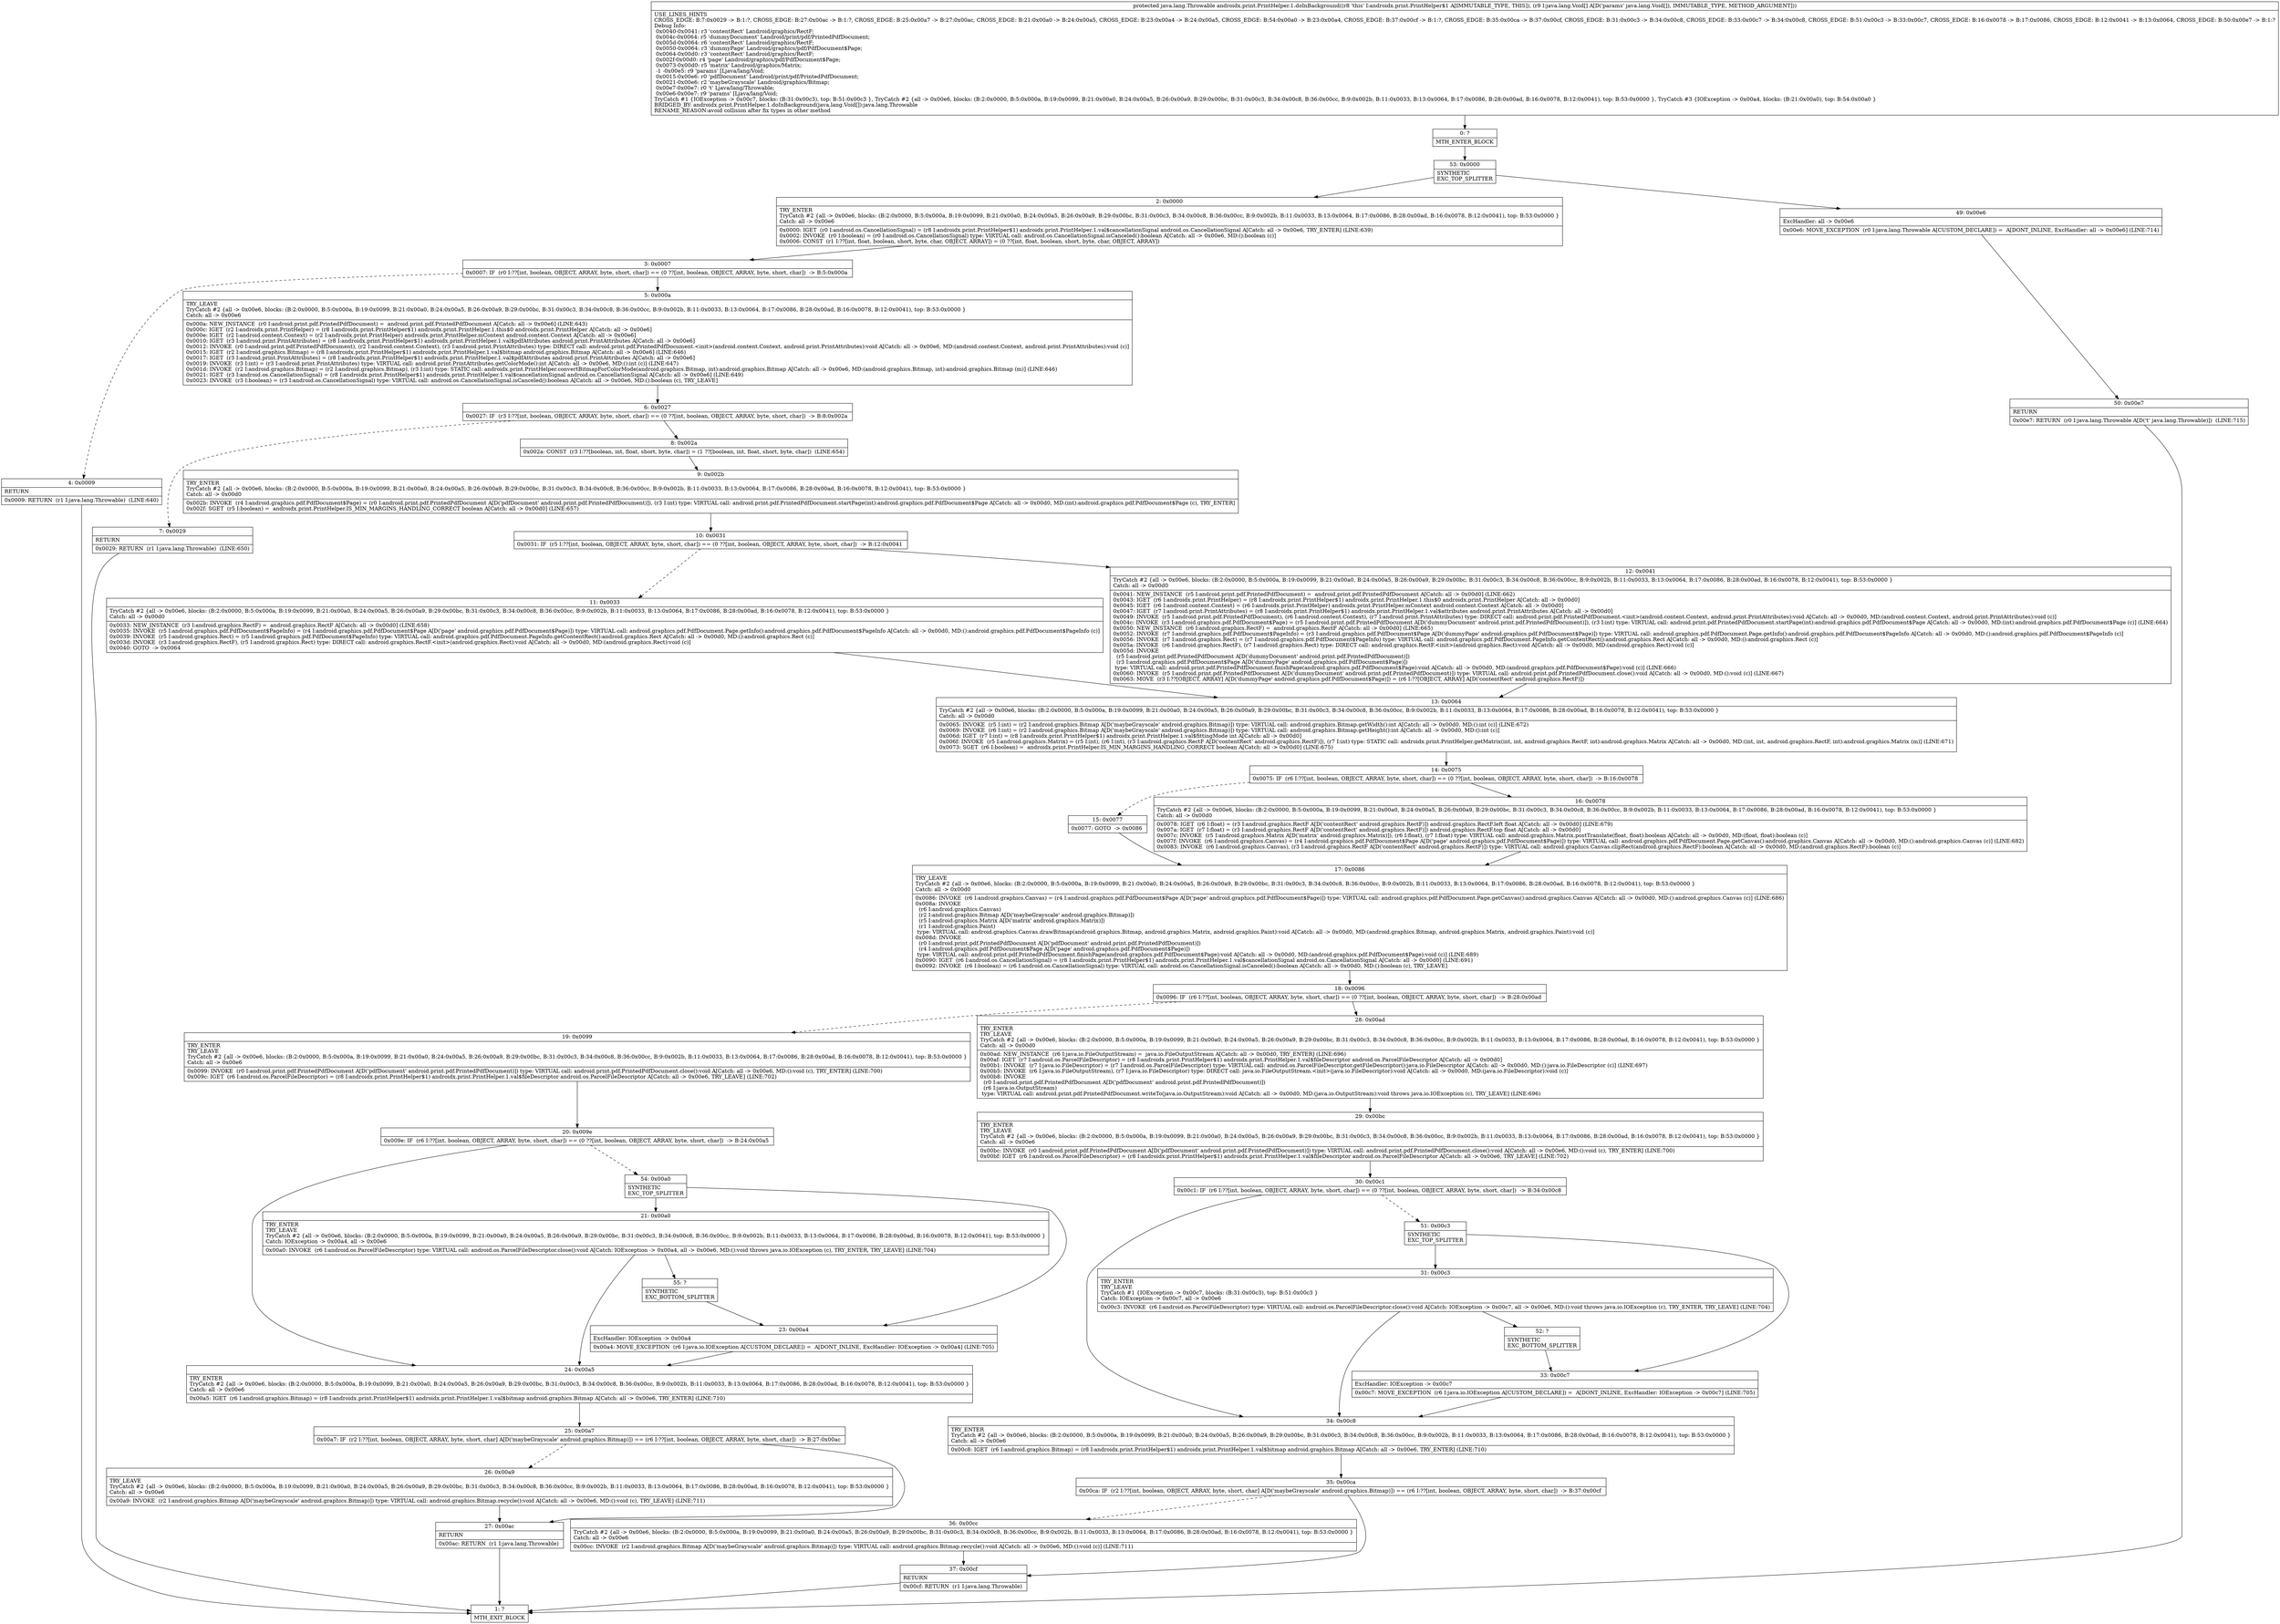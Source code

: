 digraph "CFG forandroidx.print.PrintHelper.1.doInBackground([Ljava\/lang\/Void;)Ljava\/lang\/Throwable;" {
Node_0 [shape=record,label="{0\:\ ?|MTH_ENTER_BLOCK\l}"];
Node_53 [shape=record,label="{53\:\ 0x0000|SYNTHETIC\lEXC_TOP_SPLITTER\l}"];
Node_2 [shape=record,label="{2\:\ 0x0000|TRY_ENTER\lTryCatch #2 \{all \-\> 0x00e6, blocks: (B:2:0x0000, B:5:0x000a, B:19:0x0099, B:21:0x00a0, B:24:0x00a5, B:26:0x00a9, B:29:0x00bc, B:31:0x00c3, B:34:0x00c8, B:36:0x00cc, B:9:0x002b, B:11:0x0033, B:13:0x0064, B:17:0x0086, B:28:0x00ad, B:16:0x0078, B:12:0x0041), top: B:53:0x0000 \}\lCatch: all \-\> 0x00e6\l|0x0000: IGET  (r0 I:android.os.CancellationSignal) = (r8 I:androidx.print.PrintHelper$1) androidx.print.PrintHelper.1.val$cancellationSignal android.os.CancellationSignal A[Catch: all \-\> 0x00e6, TRY_ENTER] (LINE:639)\l0x0002: INVOKE  (r0 I:boolean) = (r0 I:android.os.CancellationSignal) type: VIRTUAL call: android.os.CancellationSignal.isCanceled():boolean A[Catch: all \-\> 0x00e6, MD:():boolean (c)]\l0x0006: CONST  (r1 I:??[int, float, boolean, short, byte, char, OBJECT, ARRAY]) = (0 ??[int, float, boolean, short, byte, char, OBJECT, ARRAY]) \l}"];
Node_3 [shape=record,label="{3\:\ 0x0007|0x0007: IF  (r0 I:??[int, boolean, OBJECT, ARRAY, byte, short, char]) == (0 ??[int, boolean, OBJECT, ARRAY, byte, short, char])  \-\> B:5:0x000a \l}"];
Node_4 [shape=record,label="{4\:\ 0x0009|RETURN\l|0x0009: RETURN  (r1 I:java.lang.Throwable)  (LINE:640)\l}"];
Node_1 [shape=record,label="{1\:\ ?|MTH_EXIT_BLOCK\l}"];
Node_5 [shape=record,label="{5\:\ 0x000a|TRY_LEAVE\lTryCatch #2 \{all \-\> 0x00e6, blocks: (B:2:0x0000, B:5:0x000a, B:19:0x0099, B:21:0x00a0, B:24:0x00a5, B:26:0x00a9, B:29:0x00bc, B:31:0x00c3, B:34:0x00c8, B:36:0x00cc, B:9:0x002b, B:11:0x0033, B:13:0x0064, B:17:0x0086, B:28:0x00ad, B:16:0x0078, B:12:0x0041), top: B:53:0x0000 \}\lCatch: all \-\> 0x00e6\l|0x000a: NEW_INSTANCE  (r0 I:android.print.pdf.PrintedPdfDocument) =  android.print.pdf.PrintedPdfDocument A[Catch: all \-\> 0x00e6] (LINE:643)\l0x000c: IGET  (r2 I:androidx.print.PrintHelper) = (r8 I:androidx.print.PrintHelper$1) androidx.print.PrintHelper.1.this$0 androidx.print.PrintHelper A[Catch: all \-\> 0x00e6]\l0x000e: IGET  (r2 I:android.content.Context) = (r2 I:androidx.print.PrintHelper) androidx.print.PrintHelper.mContext android.content.Context A[Catch: all \-\> 0x00e6]\l0x0010: IGET  (r3 I:android.print.PrintAttributes) = (r8 I:androidx.print.PrintHelper$1) androidx.print.PrintHelper.1.val$pdfAttributes android.print.PrintAttributes A[Catch: all \-\> 0x00e6]\l0x0012: INVOKE  (r0 I:android.print.pdf.PrintedPdfDocument), (r2 I:android.content.Context), (r3 I:android.print.PrintAttributes) type: DIRECT call: android.print.pdf.PrintedPdfDocument.\<init\>(android.content.Context, android.print.PrintAttributes):void A[Catch: all \-\> 0x00e6, MD:(android.content.Context, android.print.PrintAttributes):void (c)]\l0x0015: IGET  (r2 I:android.graphics.Bitmap) = (r8 I:androidx.print.PrintHelper$1) androidx.print.PrintHelper.1.val$bitmap android.graphics.Bitmap A[Catch: all \-\> 0x00e6] (LINE:646)\l0x0017: IGET  (r3 I:android.print.PrintAttributes) = (r8 I:androidx.print.PrintHelper$1) androidx.print.PrintHelper.1.val$pdfAttributes android.print.PrintAttributes A[Catch: all \-\> 0x00e6]\l0x0019: INVOKE  (r3 I:int) = (r3 I:android.print.PrintAttributes) type: VIRTUAL call: android.print.PrintAttributes.getColorMode():int A[Catch: all \-\> 0x00e6, MD:():int (c)] (LINE:647)\l0x001d: INVOKE  (r2 I:android.graphics.Bitmap) = (r2 I:android.graphics.Bitmap), (r3 I:int) type: STATIC call: androidx.print.PrintHelper.convertBitmapForColorMode(android.graphics.Bitmap, int):android.graphics.Bitmap A[Catch: all \-\> 0x00e6, MD:(android.graphics.Bitmap, int):android.graphics.Bitmap (m)] (LINE:646)\l0x0021: IGET  (r3 I:android.os.CancellationSignal) = (r8 I:androidx.print.PrintHelper$1) androidx.print.PrintHelper.1.val$cancellationSignal android.os.CancellationSignal A[Catch: all \-\> 0x00e6] (LINE:649)\l0x0023: INVOKE  (r3 I:boolean) = (r3 I:android.os.CancellationSignal) type: VIRTUAL call: android.os.CancellationSignal.isCanceled():boolean A[Catch: all \-\> 0x00e6, MD:():boolean (c), TRY_LEAVE]\l}"];
Node_6 [shape=record,label="{6\:\ 0x0027|0x0027: IF  (r3 I:??[int, boolean, OBJECT, ARRAY, byte, short, char]) == (0 ??[int, boolean, OBJECT, ARRAY, byte, short, char])  \-\> B:8:0x002a \l}"];
Node_7 [shape=record,label="{7\:\ 0x0029|RETURN\l|0x0029: RETURN  (r1 I:java.lang.Throwable)  (LINE:650)\l}"];
Node_8 [shape=record,label="{8\:\ 0x002a|0x002a: CONST  (r3 I:??[boolean, int, float, short, byte, char]) = (1 ??[boolean, int, float, short, byte, char])  (LINE:654)\l}"];
Node_9 [shape=record,label="{9\:\ 0x002b|TRY_ENTER\lTryCatch #2 \{all \-\> 0x00e6, blocks: (B:2:0x0000, B:5:0x000a, B:19:0x0099, B:21:0x00a0, B:24:0x00a5, B:26:0x00a9, B:29:0x00bc, B:31:0x00c3, B:34:0x00c8, B:36:0x00cc, B:9:0x002b, B:11:0x0033, B:13:0x0064, B:17:0x0086, B:28:0x00ad, B:16:0x0078, B:12:0x0041), top: B:53:0x0000 \}\lCatch: all \-\> 0x00d0\l|0x002b: INVOKE  (r4 I:android.graphics.pdf.PdfDocument$Page) = (r0 I:android.print.pdf.PrintedPdfDocument A[D('pdfDocument' android.print.pdf.PrintedPdfDocument)]), (r3 I:int) type: VIRTUAL call: android.print.pdf.PrintedPdfDocument.startPage(int):android.graphics.pdf.PdfDocument$Page A[Catch: all \-\> 0x00d0, MD:(int):android.graphics.pdf.PdfDocument$Page (c), TRY_ENTER]\l0x002f: SGET  (r5 I:boolean) =  androidx.print.PrintHelper.IS_MIN_MARGINS_HANDLING_CORRECT boolean A[Catch: all \-\> 0x00d0] (LINE:657)\l}"];
Node_10 [shape=record,label="{10\:\ 0x0031|0x0031: IF  (r5 I:??[int, boolean, OBJECT, ARRAY, byte, short, char]) == (0 ??[int, boolean, OBJECT, ARRAY, byte, short, char])  \-\> B:12:0x0041 \l}"];
Node_11 [shape=record,label="{11\:\ 0x0033|TryCatch #2 \{all \-\> 0x00e6, blocks: (B:2:0x0000, B:5:0x000a, B:19:0x0099, B:21:0x00a0, B:24:0x00a5, B:26:0x00a9, B:29:0x00bc, B:31:0x00c3, B:34:0x00c8, B:36:0x00cc, B:9:0x002b, B:11:0x0033, B:13:0x0064, B:17:0x0086, B:28:0x00ad, B:16:0x0078, B:12:0x0041), top: B:53:0x0000 \}\lCatch: all \-\> 0x00d0\l|0x0033: NEW_INSTANCE  (r3 I:android.graphics.RectF) =  android.graphics.RectF A[Catch: all \-\> 0x00d0] (LINE:658)\l0x0035: INVOKE  (r5 I:android.graphics.pdf.PdfDocument$PageInfo) = (r4 I:android.graphics.pdf.PdfDocument$Page A[D('page' android.graphics.pdf.PdfDocument$Page)]) type: VIRTUAL call: android.graphics.pdf.PdfDocument.Page.getInfo():android.graphics.pdf.PdfDocument$PageInfo A[Catch: all \-\> 0x00d0, MD:():android.graphics.pdf.PdfDocument$PageInfo (c)]\l0x0039: INVOKE  (r5 I:android.graphics.Rect) = (r5 I:android.graphics.pdf.PdfDocument$PageInfo) type: VIRTUAL call: android.graphics.pdf.PdfDocument.PageInfo.getContentRect():android.graphics.Rect A[Catch: all \-\> 0x00d0, MD:():android.graphics.Rect (c)]\l0x003d: INVOKE  (r3 I:android.graphics.RectF), (r5 I:android.graphics.Rect) type: DIRECT call: android.graphics.RectF.\<init\>(android.graphics.Rect):void A[Catch: all \-\> 0x00d0, MD:(android.graphics.Rect):void (c)]\l0x0040: GOTO  \-\> 0x0064 \l}"];
Node_13 [shape=record,label="{13\:\ 0x0064|TryCatch #2 \{all \-\> 0x00e6, blocks: (B:2:0x0000, B:5:0x000a, B:19:0x0099, B:21:0x00a0, B:24:0x00a5, B:26:0x00a9, B:29:0x00bc, B:31:0x00c3, B:34:0x00c8, B:36:0x00cc, B:9:0x002b, B:11:0x0033, B:13:0x0064, B:17:0x0086, B:28:0x00ad, B:16:0x0078, B:12:0x0041), top: B:53:0x0000 \}\lCatch: all \-\> 0x00d0\l|0x0065: INVOKE  (r5 I:int) = (r2 I:android.graphics.Bitmap A[D('maybeGrayscale' android.graphics.Bitmap)]) type: VIRTUAL call: android.graphics.Bitmap.getWidth():int A[Catch: all \-\> 0x00d0, MD:():int (c)] (LINE:672)\l0x0069: INVOKE  (r6 I:int) = (r2 I:android.graphics.Bitmap A[D('maybeGrayscale' android.graphics.Bitmap)]) type: VIRTUAL call: android.graphics.Bitmap.getHeight():int A[Catch: all \-\> 0x00d0, MD:():int (c)]\l0x006d: IGET  (r7 I:int) = (r8 I:androidx.print.PrintHelper$1) androidx.print.PrintHelper.1.val$fittingMode int A[Catch: all \-\> 0x00d0]\l0x006f: INVOKE  (r5 I:android.graphics.Matrix) = (r5 I:int), (r6 I:int), (r3 I:android.graphics.RectF A[D('contentRect' android.graphics.RectF)]), (r7 I:int) type: STATIC call: androidx.print.PrintHelper.getMatrix(int, int, android.graphics.RectF, int):android.graphics.Matrix A[Catch: all \-\> 0x00d0, MD:(int, int, android.graphics.RectF, int):android.graphics.Matrix (m)] (LINE:671)\l0x0073: SGET  (r6 I:boolean) =  androidx.print.PrintHelper.IS_MIN_MARGINS_HANDLING_CORRECT boolean A[Catch: all \-\> 0x00d0] (LINE:675)\l}"];
Node_14 [shape=record,label="{14\:\ 0x0075|0x0075: IF  (r6 I:??[int, boolean, OBJECT, ARRAY, byte, short, char]) == (0 ??[int, boolean, OBJECT, ARRAY, byte, short, char])  \-\> B:16:0x0078 \l}"];
Node_15 [shape=record,label="{15\:\ 0x0077|0x0077: GOTO  \-\> 0x0086 \l}"];
Node_17 [shape=record,label="{17\:\ 0x0086|TRY_LEAVE\lTryCatch #2 \{all \-\> 0x00e6, blocks: (B:2:0x0000, B:5:0x000a, B:19:0x0099, B:21:0x00a0, B:24:0x00a5, B:26:0x00a9, B:29:0x00bc, B:31:0x00c3, B:34:0x00c8, B:36:0x00cc, B:9:0x002b, B:11:0x0033, B:13:0x0064, B:17:0x0086, B:28:0x00ad, B:16:0x0078, B:12:0x0041), top: B:53:0x0000 \}\lCatch: all \-\> 0x00d0\l|0x0086: INVOKE  (r6 I:android.graphics.Canvas) = (r4 I:android.graphics.pdf.PdfDocument$Page A[D('page' android.graphics.pdf.PdfDocument$Page)]) type: VIRTUAL call: android.graphics.pdf.PdfDocument.Page.getCanvas():android.graphics.Canvas A[Catch: all \-\> 0x00d0, MD:():android.graphics.Canvas (c)] (LINE:686)\l0x008a: INVOKE  \l  (r6 I:android.graphics.Canvas)\l  (r2 I:android.graphics.Bitmap A[D('maybeGrayscale' android.graphics.Bitmap)])\l  (r5 I:android.graphics.Matrix A[D('matrix' android.graphics.Matrix)])\l  (r1 I:android.graphics.Paint)\l type: VIRTUAL call: android.graphics.Canvas.drawBitmap(android.graphics.Bitmap, android.graphics.Matrix, android.graphics.Paint):void A[Catch: all \-\> 0x00d0, MD:(android.graphics.Bitmap, android.graphics.Matrix, android.graphics.Paint):void (c)]\l0x008d: INVOKE  \l  (r0 I:android.print.pdf.PrintedPdfDocument A[D('pdfDocument' android.print.pdf.PrintedPdfDocument)])\l  (r4 I:android.graphics.pdf.PdfDocument$Page A[D('page' android.graphics.pdf.PdfDocument$Page)])\l type: VIRTUAL call: android.print.pdf.PrintedPdfDocument.finishPage(android.graphics.pdf.PdfDocument$Page):void A[Catch: all \-\> 0x00d0, MD:(android.graphics.pdf.PdfDocument$Page):void (c)] (LINE:689)\l0x0090: IGET  (r6 I:android.os.CancellationSignal) = (r8 I:androidx.print.PrintHelper$1) androidx.print.PrintHelper.1.val$cancellationSignal android.os.CancellationSignal A[Catch: all \-\> 0x00d0] (LINE:691)\l0x0092: INVOKE  (r6 I:boolean) = (r6 I:android.os.CancellationSignal) type: VIRTUAL call: android.os.CancellationSignal.isCanceled():boolean A[Catch: all \-\> 0x00d0, MD:():boolean (c), TRY_LEAVE]\l}"];
Node_18 [shape=record,label="{18\:\ 0x0096|0x0096: IF  (r6 I:??[int, boolean, OBJECT, ARRAY, byte, short, char]) == (0 ??[int, boolean, OBJECT, ARRAY, byte, short, char])  \-\> B:28:0x00ad \l}"];
Node_19 [shape=record,label="{19\:\ 0x0099|TRY_ENTER\lTRY_LEAVE\lTryCatch #2 \{all \-\> 0x00e6, blocks: (B:2:0x0000, B:5:0x000a, B:19:0x0099, B:21:0x00a0, B:24:0x00a5, B:26:0x00a9, B:29:0x00bc, B:31:0x00c3, B:34:0x00c8, B:36:0x00cc, B:9:0x002b, B:11:0x0033, B:13:0x0064, B:17:0x0086, B:28:0x00ad, B:16:0x0078, B:12:0x0041), top: B:53:0x0000 \}\lCatch: all \-\> 0x00e6\l|0x0099: INVOKE  (r0 I:android.print.pdf.PrintedPdfDocument A[D('pdfDocument' android.print.pdf.PrintedPdfDocument)]) type: VIRTUAL call: android.print.pdf.PrintedPdfDocument.close():void A[Catch: all \-\> 0x00e6, MD:():void (c), TRY_ENTER] (LINE:700)\l0x009c: IGET  (r6 I:android.os.ParcelFileDescriptor) = (r8 I:androidx.print.PrintHelper$1) androidx.print.PrintHelper.1.val$fileDescriptor android.os.ParcelFileDescriptor A[Catch: all \-\> 0x00e6, TRY_LEAVE] (LINE:702)\l}"];
Node_20 [shape=record,label="{20\:\ 0x009e|0x009e: IF  (r6 I:??[int, boolean, OBJECT, ARRAY, byte, short, char]) == (0 ??[int, boolean, OBJECT, ARRAY, byte, short, char])  \-\> B:24:0x00a5 \l}"];
Node_24 [shape=record,label="{24\:\ 0x00a5|TRY_ENTER\lTryCatch #2 \{all \-\> 0x00e6, blocks: (B:2:0x0000, B:5:0x000a, B:19:0x0099, B:21:0x00a0, B:24:0x00a5, B:26:0x00a9, B:29:0x00bc, B:31:0x00c3, B:34:0x00c8, B:36:0x00cc, B:9:0x002b, B:11:0x0033, B:13:0x0064, B:17:0x0086, B:28:0x00ad, B:16:0x0078, B:12:0x0041), top: B:53:0x0000 \}\lCatch: all \-\> 0x00e6\l|0x00a5: IGET  (r6 I:android.graphics.Bitmap) = (r8 I:androidx.print.PrintHelper$1) androidx.print.PrintHelper.1.val$bitmap android.graphics.Bitmap A[Catch: all \-\> 0x00e6, TRY_ENTER] (LINE:710)\l}"];
Node_25 [shape=record,label="{25\:\ 0x00a7|0x00a7: IF  (r2 I:??[int, boolean, OBJECT, ARRAY, byte, short, char] A[D('maybeGrayscale' android.graphics.Bitmap)]) == (r6 I:??[int, boolean, OBJECT, ARRAY, byte, short, char])  \-\> B:27:0x00ac \l}"];
Node_26 [shape=record,label="{26\:\ 0x00a9|TRY_LEAVE\lTryCatch #2 \{all \-\> 0x00e6, blocks: (B:2:0x0000, B:5:0x000a, B:19:0x0099, B:21:0x00a0, B:24:0x00a5, B:26:0x00a9, B:29:0x00bc, B:31:0x00c3, B:34:0x00c8, B:36:0x00cc, B:9:0x002b, B:11:0x0033, B:13:0x0064, B:17:0x0086, B:28:0x00ad, B:16:0x0078, B:12:0x0041), top: B:53:0x0000 \}\lCatch: all \-\> 0x00e6\l|0x00a9: INVOKE  (r2 I:android.graphics.Bitmap A[D('maybeGrayscale' android.graphics.Bitmap)]) type: VIRTUAL call: android.graphics.Bitmap.recycle():void A[Catch: all \-\> 0x00e6, MD:():void (c), TRY_LEAVE] (LINE:711)\l}"];
Node_27 [shape=record,label="{27\:\ 0x00ac|RETURN\l|0x00ac: RETURN  (r1 I:java.lang.Throwable) \l}"];
Node_54 [shape=record,label="{54\:\ 0x00a0|SYNTHETIC\lEXC_TOP_SPLITTER\l}"];
Node_21 [shape=record,label="{21\:\ 0x00a0|TRY_ENTER\lTRY_LEAVE\lTryCatch #2 \{all \-\> 0x00e6, blocks: (B:2:0x0000, B:5:0x000a, B:19:0x0099, B:21:0x00a0, B:24:0x00a5, B:26:0x00a9, B:29:0x00bc, B:31:0x00c3, B:34:0x00c8, B:36:0x00cc, B:9:0x002b, B:11:0x0033, B:13:0x0064, B:17:0x0086, B:28:0x00ad, B:16:0x0078, B:12:0x0041), top: B:53:0x0000 \}\lCatch: IOException \-\> 0x00a4, all \-\> 0x00e6\l|0x00a0: INVOKE  (r6 I:android.os.ParcelFileDescriptor) type: VIRTUAL call: android.os.ParcelFileDescriptor.close():void A[Catch: IOException \-\> 0x00a4, all \-\> 0x00e6, MD:():void throws java.io.IOException (c), TRY_ENTER, TRY_LEAVE] (LINE:704)\l}"];
Node_55 [shape=record,label="{55\:\ ?|SYNTHETIC\lEXC_BOTTOM_SPLITTER\l}"];
Node_23 [shape=record,label="{23\:\ 0x00a4|ExcHandler: IOException \-\> 0x00a4\l|0x00a4: MOVE_EXCEPTION  (r6 I:java.io.IOException A[CUSTOM_DECLARE]) =  A[DONT_INLINE, ExcHandler: IOException \-\> 0x00a4] (LINE:705)\l}"];
Node_28 [shape=record,label="{28\:\ 0x00ad|TRY_ENTER\lTRY_LEAVE\lTryCatch #2 \{all \-\> 0x00e6, blocks: (B:2:0x0000, B:5:0x000a, B:19:0x0099, B:21:0x00a0, B:24:0x00a5, B:26:0x00a9, B:29:0x00bc, B:31:0x00c3, B:34:0x00c8, B:36:0x00cc, B:9:0x002b, B:11:0x0033, B:13:0x0064, B:17:0x0086, B:28:0x00ad, B:16:0x0078, B:12:0x0041), top: B:53:0x0000 \}\lCatch: all \-\> 0x00d0\l|0x00ad: NEW_INSTANCE  (r6 I:java.io.FileOutputStream) =  java.io.FileOutputStream A[Catch: all \-\> 0x00d0, TRY_ENTER] (LINE:696)\l0x00af: IGET  (r7 I:android.os.ParcelFileDescriptor) = (r8 I:androidx.print.PrintHelper$1) androidx.print.PrintHelper.1.val$fileDescriptor android.os.ParcelFileDescriptor A[Catch: all \-\> 0x00d0]\l0x00b1: INVOKE  (r7 I:java.io.FileDescriptor) = (r7 I:android.os.ParcelFileDescriptor) type: VIRTUAL call: android.os.ParcelFileDescriptor.getFileDescriptor():java.io.FileDescriptor A[Catch: all \-\> 0x00d0, MD:():java.io.FileDescriptor (c)] (LINE:697)\l0x00b5: INVOKE  (r6 I:java.io.FileOutputStream), (r7 I:java.io.FileDescriptor) type: DIRECT call: java.io.FileOutputStream.\<init\>(java.io.FileDescriptor):void A[Catch: all \-\> 0x00d0, MD:(java.io.FileDescriptor):void (c)]\l0x00b8: INVOKE  \l  (r0 I:android.print.pdf.PrintedPdfDocument A[D('pdfDocument' android.print.pdf.PrintedPdfDocument)])\l  (r6 I:java.io.OutputStream)\l type: VIRTUAL call: android.print.pdf.PrintedPdfDocument.writeTo(java.io.OutputStream):void A[Catch: all \-\> 0x00d0, MD:(java.io.OutputStream):void throws java.io.IOException (c), TRY_LEAVE] (LINE:696)\l}"];
Node_29 [shape=record,label="{29\:\ 0x00bc|TRY_ENTER\lTRY_LEAVE\lTryCatch #2 \{all \-\> 0x00e6, blocks: (B:2:0x0000, B:5:0x000a, B:19:0x0099, B:21:0x00a0, B:24:0x00a5, B:26:0x00a9, B:29:0x00bc, B:31:0x00c3, B:34:0x00c8, B:36:0x00cc, B:9:0x002b, B:11:0x0033, B:13:0x0064, B:17:0x0086, B:28:0x00ad, B:16:0x0078, B:12:0x0041), top: B:53:0x0000 \}\lCatch: all \-\> 0x00e6\l|0x00bc: INVOKE  (r0 I:android.print.pdf.PrintedPdfDocument A[D('pdfDocument' android.print.pdf.PrintedPdfDocument)]) type: VIRTUAL call: android.print.pdf.PrintedPdfDocument.close():void A[Catch: all \-\> 0x00e6, MD:():void (c), TRY_ENTER] (LINE:700)\l0x00bf: IGET  (r6 I:android.os.ParcelFileDescriptor) = (r8 I:androidx.print.PrintHelper$1) androidx.print.PrintHelper.1.val$fileDescriptor android.os.ParcelFileDescriptor A[Catch: all \-\> 0x00e6, TRY_LEAVE] (LINE:702)\l}"];
Node_30 [shape=record,label="{30\:\ 0x00c1|0x00c1: IF  (r6 I:??[int, boolean, OBJECT, ARRAY, byte, short, char]) == (0 ??[int, boolean, OBJECT, ARRAY, byte, short, char])  \-\> B:34:0x00c8 \l}"];
Node_34 [shape=record,label="{34\:\ 0x00c8|TRY_ENTER\lTryCatch #2 \{all \-\> 0x00e6, blocks: (B:2:0x0000, B:5:0x000a, B:19:0x0099, B:21:0x00a0, B:24:0x00a5, B:26:0x00a9, B:29:0x00bc, B:31:0x00c3, B:34:0x00c8, B:36:0x00cc, B:9:0x002b, B:11:0x0033, B:13:0x0064, B:17:0x0086, B:28:0x00ad, B:16:0x0078, B:12:0x0041), top: B:53:0x0000 \}\lCatch: all \-\> 0x00e6\l|0x00c8: IGET  (r6 I:android.graphics.Bitmap) = (r8 I:androidx.print.PrintHelper$1) androidx.print.PrintHelper.1.val$bitmap android.graphics.Bitmap A[Catch: all \-\> 0x00e6, TRY_ENTER] (LINE:710)\l}"];
Node_35 [shape=record,label="{35\:\ 0x00ca|0x00ca: IF  (r2 I:??[int, boolean, OBJECT, ARRAY, byte, short, char] A[D('maybeGrayscale' android.graphics.Bitmap)]) == (r6 I:??[int, boolean, OBJECT, ARRAY, byte, short, char])  \-\> B:37:0x00cf \l}"];
Node_36 [shape=record,label="{36\:\ 0x00cc|TryCatch #2 \{all \-\> 0x00e6, blocks: (B:2:0x0000, B:5:0x000a, B:19:0x0099, B:21:0x00a0, B:24:0x00a5, B:26:0x00a9, B:29:0x00bc, B:31:0x00c3, B:34:0x00c8, B:36:0x00cc, B:9:0x002b, B:11:0x0033, B:13:0x0064, B:17:0x0086, B:28:0x00ad, B:16:0x0078, B:12:0x0041), top: B:53:0x0000 \}\lCatch: all \-\> 0x00e6\l|0x00cc: INVOKE  (r2 I:android.graphics.Bitmap A[D('maybeGrayscale' android.graphics.Bitmap)]) type: VIRTUAL call: android.graphics.Bitmap.recycle():void A[Catch: all \-\> 0x00e6, MD:():void (c)] (LINE:711)\l}"];
Node_37 [shape=record,label="{37\:\ 0x00cf|RETURN\l|0x00cf: RETURN  (r1 I:java.lang.Throwable) \l}"];
Node_51 [shape=record,label="{51\:\ 0x00c3|SYNTHETIC\lEXC_TOP_SPLITTER\l}"];
Node_31 [shape=record,label="{31\:\ 0x00c3|TRY_ENTER\lTRY_LEAVE\lTryCatch #1 \{IOException \-\> 0x00c7, blocks: (B:31:0x00c3), top: B:51:0x00c3 \}\lCatch: IOException \-\> 0x00c7, all \-\> 0x00e6\l|0x00c3: INVOKE  (r6 I:android.os.ParcelFileDescriptor) type: VIRTUAL call: android.os.ParcelFileDescriptor.close():void A[Catch: IOException \-\> 0x00c7, all \-\> 0x00e6, MD:():void throws java.io.IOException (c), TRY_ENTER, TRY_LEAVE] (LINE:704)\l}"];
Node_52 [shape=record,label="{52\:\ ?|SYNTHETIC\lEXC_BOTTOM_SPLITTER\l}"];
Node_33 [shape=record,label="{33\:\ 0x00c7|ExcHandler: IOException \-\> 0x00c7\l|0x00c7: MOVE_EXCEPTION  (r6 I:java.io.IOException A[CUSTOM_DECLARE]) =  A[DONT_INLINE, ExcHandler: IOException \-\> 0x00c7] (LINE:705)\l}"];
Node_16 [shape=record,label="{16\:\ 0x0078|TryCatch #2 \{all \-\> 0x00e6, blocks: (B:2:0x0000, B:5:0x000a, B:19:0x0099, B:21:0x00a0, B:24:0x00a5, B:26:0x00a9, B:29:0x00bc, B:31:0x00c3, B:34:0x00c8, B:36:0x00cc, B:9:0x002b, B:11:0x0033, B:13:0x0064, B:17:0x0086, B:28:0x00ad, B:16:0x0078, B:12:0x0041), top: B:53:0x0000 \}\lCatch: all \-\> 0x00d0\l|0x0078: IGET  (r6 I:float) = (r3 I:android.graphics.RectF A[D('contentRect' android.graphics.RectF)]) android.graphics.RectF.left float A[Catch: all \-\> 0x00d0] (LINE:679)\l0x007a: IGET  (r7 I:float) = (r3 I:android.graphics.RectF A[D('contentRect' android.graphics.RectF)]) android.graphics.RectF.top float A[Catch: all \-\> 0x00d0]\l0x007c: INVOKE  (r5 I:android.graphics.Matrix A[D('matrix' android.graphics.Matrix)]), (r6 I:float), (r7 I:float) type: VIRTUAL call: android.graphics.Matrix.postTranslate(float, float):boolean A[Catch: all \-\> 0x00d0, MD:(float, float):boolean (c)]\l0x007f: INVOKE  (r6 I:android.graphics.Canvas) = (r4 I:android.graphics.pdf.PdfDocument$Page A[D('page' android.graphics.pdf.PdfDocument$Page)]) type: VIRTUAL call: android.graphics.pdf.PdfDocument.Page.getCanvas():android.graphics.Canvas A[Catch: all \-\> 0x00d0, MD:():android.graphics.Canvas (c)] (LINE:682)\l0x0083: INVOKE  (r6 I:android.graphics.Canvas), (r3 I:android.graphics.RectF A[D('contentRect' android.graphics.RectF)]) type: VIRTUAL call: android.graphics.Canvas.clipRect(android.graphics.RectF):boolean A[Catch: all \-\> 0x00d0, MD:(android.graphics.RectF):boolean (c)]\l}"];
Node_12 [shape=record,label="{12\:\ 0x0041|TryCatch #2 \{all \-\> 0x00e6, blocks: (B:2:0x0000, B:5:0x000a, B:19:0x0099, B:21:0x00a0, B:24:0x00a5, B:26:0x00a9, B:29:0x00bc, B:31:0x00c3, B:34:0x00c8, B:36:0x00cc, B:9:0x002b, B:11:0x0033, B:13:0x0064, B:17:0x0086, B:28:0x00ad, B:16:0x0078, B:12:0x0041), top: B:53:0x0000 \}\lCatch: all \-\> 0x00d0\l|0x0041: NEW_INSTANCE  (r5 I:android.print.pdf.PrintedPdfDocument) =  android.print.pdf.PrintedPdfDocument A[Catch: all \-\> 0x00d0] (LINE:662)\l0x0043: IGET  (r6 I:androidx.print.PrintHelper) = (r8 I:androidx.print.PrintHelper$1) androidx.print.PrintHelper.1.this$0 androidx.print.PrintHelper A[Catch: all \-\> 0x00d0]\l0x0045: IGET  (r6 I:android.content.Context) = (r6 I:androidx.print.PrintHelper) androidx.print.PrintHelper.mContext android.content.Context A[Catch: all \-\> 0x00d0]\l0x0047: IGET  (r7 I:android.print.PrintAttributes) = (r8 I:androidx.print.PrintHelper$1) androidx.print.PrintHelper.1.val$attributes android.print.PrintAttributes A[Catch: all \-\> 0x00d0]\l0x0049: INVOKE  (r5 I:android.print.pdf.PrintedPdfDocument), (r6 I:android.content.Context), (r7 I:android.print.PrintAttributes) type: DIRECT call: android.print.pdf.PrintedPdfDocument.\<init\>(android.content.Context, android.print.PrintAttributes):void A[Catch: all \-\> 0x00d0, MD:(android.content.Context, android.print.PrintAttributes):void (c)]\l0x004c: INVOKE  (r3 I:android.graphics.pdf.PdfDocument$Page) = (r5 I:android.print.pdf.PrintedPdfDocument A[D('dummyDocument' android.print.pdf.PrintedPdfDocument)]), (r3 I:int) type: VIRTUAL call: android.print.pdf.PrintedPdfDocument.startPage(int):android.graphics.pdf.PdfDocument$Page A[Catch: all \-\> 0x00d0, MD:(int):android.graphics.pdf.PdfDocument$Page (c)] (LINE:664)\l0x0050: NEW_INSTANCE  (r6 I:android.graphics.RectF) =  android.graphics.RectF A[Catch: all \-\> 0x00d0] (LINE:665)\l0x0052: INVOKE  (r7 I:android.graphics.pdf.PdfDocument$PageInfo) = (r3 I:android.graphics.pdf.PdfDocument$Page A[D('dummyPage' android.graphics.pdf.PdfDocument$Page)]) type: VIRTUAL call: android.graphics.pdf.PdfDocument.Page.getInfo():android.graphics.pdf.PdfDocument$PageInfo A[Catch: all \-\> 0x00d0, MD:():android.graphics.pdf.PdfDocument$PageInfo (c)]\l0x0056: INVOKE  (r7 I:android.graphics.Rect) = (r7 I:android.graphics.pdf.PdfDocument$PageInfo) type: VIRTUAL call: android.graphics.pdf.PdfDocument.PageInfo.getContentRect():android.graphics.Rect A[Catch: all \-\> 0x00d0, MD:():android.graphics.Rect (c)]\l0x005a: INVOKE  (r6 I:android.graphics.RectF), (r7 I:android.graphics.Rect) type: DIRECT call: android.graphics.RectF.\<init\>(android.graphics.Rect):void A[Catch: all \-\> 0x00d0, MD:(android.graphics.Rect):void (c)]\l0x005d: INVOKE  \l  (r5 I:android.print.pdf.PrintedPdfDocument A[D('dummyDocument' android.print.pdf.PrintedPdfDocument)])\l  (r3 I:android.graphics.pdf.PdfDocument$Page A[D('dummyPage' android.graphics.pdf.PdfDocument$Page)])\l type: VIRTUAL call: android.print.pdf.PrintedPdfDocument.finishPage(android.graphics.pdf.PdfDocument$Page):void A[Catch: all \-\> 0x00d0, MD:(android.graphics.pdf.PdfDocument$Page):void (c)] (LINE:666)\l0x0060: INVOKE  (r5 I:android.print.pdf.PrintedPdfDocument A[D('dummyDocument' android.print.pdf.PrintedPdfDocument)]) type: VIRTUAL call: android.print.pdf.PrintedPdfDocument.close():void A[Catch: all \-\> 0x00d0, MD:():void (c)] (LINE:667)\l0x0063: MOVE  (r3 I:??[OBJECT, ARRAY] A[D('dummyPage' android.graphics.pdf.PdfDocument$Page)]) = (r6 I:??[OBJECT, ARRAY] A[D('contentRect' android.graphics.RectF)]) \l}"];
Node_49 [shape=record,label="{49\:\ 0x00e6|ExcHandler: all \-\> 0x00e6\l|0x00e6: MOVE_EXCEPTION  (r0 I:java.lang.Throwable A[CUSTOM_DECLARE]) =  A[DONT_INLINE, ExcHandler: all \-\> 0x00e6] (LINE:714)\l}"];
Node_50 [shape=record,label="{50\:\ 0x00e7|RETURN\l|0x00e7: RETURN  (r0 I:java.lang.Throwable A[D('t' java.lang.Throwable)])  (LINE:715)\l}"];
MethodNode[shape=record,label="{protected java.lang.Throwable androidx.print.PrintHelper.1.doInBackground((r8 'this' I:androidx.print.PrintHelper$1 A[IMMUTABLE_TYPE, THIS]), (r9 I:java.lang.Void[] A[D('params' java.lang.Void[]), IMMUTABLE_TYPE, METHOD_ARGUMENT]))  | USE_LINES_HINTS\lCROSS_EDGE: B:7:0x0029 \-\> B:1:?, CROSS_EDGE: B:27:0x00ac \-\> B:1:?, CROSS_EDGE: B:25:0x00a7 \-\> B:27:0x00ac, CROSS_EDGE: B:21:0x00a0 \-\> B:24:0x00a5, CROSS_EDGE: B:23:0x00a4 \-\> B:24:0x00a5, CROSS_EDGE: B:54:0x00a0 \-\> B:23:0x00a4, CROSS_EDGE: B:37:0x00cf \-\> B:1:?, CROSS_EDGE: B:35:0x00ca \-\> B:37:0x00cf, CROSS_EDGE: B:31:0x00c3 \-\> B:34:0x00c8, CROSS_EDGE: B:33:0x00c7 \-\> B:34:0x00c8, CROSS_EDGE: B:51:0x00c3 \-\> B:33:0x00c7, CROSS_EDGE: B:16:0x0078 \-\> B:17:0x0086, CROSS_EDGE: B:12:0x0041 \-\> B:13:0x0064, CROSS_EDGE: B:50:0x00e7 \-\> B:1:?\lDebug Info:\l  0x0040\-0x0041: r3 'contentRect' Landroid\/graphics\/RectF;\l  0x004c\-0x0064: r5 'dummyDocument' Landroid\/print\/pdf\/PrintedPdfDocument;\l  0x005d\-0x0064: r6 'contentRect' Landroid\/graphics\/RectF;\l  0x0050\-0x0064: r3 'dummyPage' Landroid\/graphics\/pdf\/PdfDocument$Page;\l  0x0064\-0x00d0: r3 'contentRect' Landroid\/graphics\/RectF;\l  0x002f\-0x00d0: r4 'page' Landroid\/graphics\/pdf\/PdfDocument$Page;\l  0x0073\-0x00d0: r5 'matrix' Landroid\/graphics\/Matrix;\l  \-1 \-0x00e5: r9 'params' [Ljava\/lang\/Void;\l  0x0015\-0x00e6: r0 'pdfDocument' Landroid\/print\/pdf\/PrintedPdfDocument;\l  0x0021\-0x00e6: r2 'maybeGrayscale' Landroid\/graphics\/Bitmap;\l  0x00e7\-0x00e7: r0 't' Ljava\/lang\/Throwable;\l  0x00e6\-0x00e7: r9 'params' [Ljava\/lang\/Void;\lTryCatch #1 \{IOException \-\> 0x00c7, blocks: (B:31:0x00c3), top: B:51:0x00c3 \}, TryCatch #2 \{all \-\> 0x00e6, blocks: (B:2:0x0000, B:5:0x000a, B:19:0x0099, B:21:0x00a0, B:24:0x00a5, B:26:0x00a9, B:29:0x00bc, B:31:0x00c3, B:34:0x00c8, B:36:0x00cc, B:9:0x002b, B:11:0x0033, B:13:0x0064, B:17:0x0086, B:28:0x00ad, B:16:0x0078, B:12:0x0041), top: B:53:0x0000 \}, TryCatch #3 \{IOException \-\> 0x00a4, blocks: (B:21:0x00a0), top: B:54:0x00a0 \}\lBRIDGED_BY: androidx.print.PrintHelper.1.doInBackground(java.lang.Void[]):java.lang.Throwable\lRENAME_REASON:avoid collision after fix types in other method\l}"];
MethodNode -> Node_0;Node_0 -> Node_53;
Node_53 -> Node_2;
Node_53 -> Node_49;
Node_2 -> Node_3;
Node_3 -> Node_4[style=dashed];
Node_3 -> Node_5;
Node_4 -> Node_1;
Node_5 -> Node_6;
Node_6 -> Node_7[style=dashed];
Node_6 -> Node_8;
Node_7 -> Node_1;
Node_8 -> Node_9;
Node_9 -> Node_10;
Node_10 -> Node_11[style=dashed];
Node_10 -> Node_12;
Node_11 -> Node_13;
Node_13 -> Node_14;
Node_14 -> Node_15[style=dashed];
Node_14 -> Node_16;
Node_15 -> Node_17;
Node_17 -> Node_18;
Node_18 -> Node_19[style=dashed];
Node_18 -> Node_28;
Node_19 -> Node_20;
Node_20 -> Node_24;
Node_20 -> Node_54[style=dashed];
Node_24 -> Node_25;
Node_25 -> Node_26[style=dashed];
Node_25 -> Node_27;
Node_26 -> Node_27;
Node_27 -> Node_1;
Node_54 -> Node_21;
Node_54 -> Node_23;
Node_21 -> Node_24;
Node_21 -> Node_55;
Node_55 -> Node_23;
Node_23 -> Node_24;
Node_28 -> Node_29;
Node_29 -> Node_30;
Node_30 -> Node_34;
Node_30 -> Node_51[style=dashed];
Node_34 -> Node_35;
Node_35 -> Node_36[style=dashed];
Node_35 -> Node_37;
Node_36 -> Node_37;
Node_37 -> Node_1;
Node_51 -> Node_31;
Node_51 -> Node_33;
Node_31 -> Node_34;
Node_31 -> Node_52;
Node_52 -> Node_33;
Node_33 -> Node_34;
Node_16 -> Node_17;
Node_12 -> Node_13;
Node_49 -> Node_50;
Node_50 -> Node_1;
}

